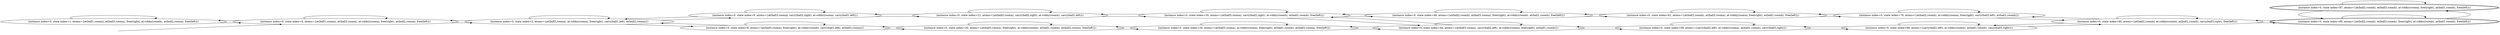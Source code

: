 digraph {
rankdir="LR"
s1[label="(instance index=0, state index=1, atoms={at(ball1,rooma), at(ball3,rooma), free(right), at-robby(roomb), at(ball2,rooma), free(left)})"]
s0[label="(instance index=0, state index=0, atoms={at(ball1,rooma), at(ball3,rooma), at-robby(rooma), free(right), at(ball2,rooma), free(left)})"]
s2[label="(instance index=0, state index=2, atoms={at(ball3,rooma), at-robby(rooma), free(right), carry(ball1,left), at(ball2,rooma)})"]
s9[label="(instance index=0, state index=9, atoms={at(ball3,rooma), carry(ball2,right), at-robby(rooma), carry(ball1,left)})"]
s8[label="(instance index=0, state index=8, atoms={at(ball3,rooma), free(right), at-robby(roomb), carry(ball1,left), at(ball2,rooma)})"]
s21[label="(instance index=0, state index=21, atoms={at(ball3,rooma), carry(ball2,right), at-robby(roomb), carry(ball1,left)})"]
s20[label="(instance index=0, state index=20, atoms={at(ball3,rooma), free(right), at-robby(roomb), at(ball1,roomb), at(ball2,rooma), free(left)})"]
s29[label="(instance index=0, state index=29, atoms={at(ball3,rooma), at-robby(rooma), free(right), at(ball1,roomb), at(ball2,rooma), free(left)})"]
s30[label="(instance index=0, state index=30, atoms={at(ball3,rooma), carry(ball2,right), at-robby(roomb), at(ball1,roomb), free(left)})"]
s48[label="(instance index=0, state index=48, atoms={at(ball2,roomb), at(ball3,rooma), free(right), at-robby(roomb), at(ball1,roomb), free(left)})"]
s44[label="(instance index=0, state index=44, atoms={at(ball3,rooma), carry(ball2,left), at-robby(rooma), free(right), at(ball1,roomb)})"]
s61[label="(instance index=0, state index=61, atoms={at(ball2,roomb), at(ball3,rooma), at-robby(rooma), free(right), at(ball1,roomb), free(left)})"]
s59[label="(instance index=0, state index=59, atoms={carry(ball2,left), at-robby(rooma), at(ball1,roomb), carry(ball3,right)})"]
s68[label="(instance index=0, state index=68, atoms={carry(ball2,left), at-robby(roomb), at(ball1,roomb), carry(ball3,right)})"]
s70[label="(instance index=0, state index=70, atoms={at(ball2,roomb), at-robby(rooma), free(right), carry(ball3,left), at(ball1,roomb)})"]
s80[label="(instance index=0, state index=80, atoms={at(ball2,roomb), at-robby(roomb), at(ball1,roomb), carry(ball3,right), free(left)})"]
s86[peripheries=2,label="(instance index=0, state index=86, atoms={at(ball2,roomb), at(ball3,roomb), free(right), at-robby(roomb), at(ball1,roomb), free(left)})"]
s87[peripheries=2,label="(instance index=0, state index=87, atoms={at(ball2,roomb), at(ball3,roomb), at-robby(rooma), free(right), at(ball1,roomb), free(left)})"]
Dangling [ label = "", style = invis ]
{ rank = same; Dangling }
Dangling -> s0
{ rank = same; s0}
{ rank = same; s0}
{ rank = same; s2}
{ rank = same; s9,s8}
{ rank = same; s21,s20}
{ rank = same; s29,s30}
{ rank = same; s48,s44}
{ rank = same; s61,s59}
{ rank = same; s68,s70}
{ rank = same; s80}
{ rank = same; s86,s87}
{
s1->s1
s1->s0
}
{
s0->s2
s0->s1
s0->s0
}
{
s2->s9
s2->s2
s2->s8
s2->s0
}
{
s9->s2
s9->s21
s9->s9
s8->s20
s8->s2
s8->s8
}
{
s21->s30
s21->s21
s21->s9
s20->s29
s20->s20
s20->s8
}
{
s29->s20
s29->s44
s29->s29
s30->s30
s30->s21
s30->s44
s30->s48
}
{
s48->s61
s48->s30
s48->s48
s44->s30
s44->s29
s44->s44
s44->s59
}
{
s61->s70
s61->s61
s61->s48
s59->s68
s59->s44
s59->s59
}
{
s68->s68
s68->s59
s68->s80
s70->s70
s70->s61
s70->s80
}
{
s80->s86
s80->s68
s80->s70
s80->s80
}
{
s86->s87
s86->s86
s86->s80
s87->s87
s87->s86
}
}
